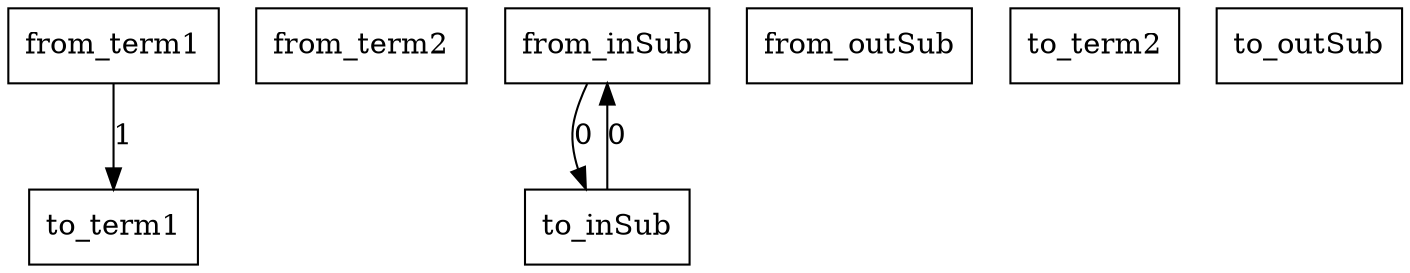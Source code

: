 digraph {
    graph [rankdir=TB
          ,bgcolor=transparent];
    node [shape=box
         ,fillcolor=white
         ,style=filled];
    0 [label=<from_term1>];
    1 [label=<from_term2>];
    2 [label=<from_inSub>];
    3 [label=<from_outSub>];
    4 [label=<to_term1>];
    5 [label=<to_term2>];
    6 [label=<to_inSub>];
    7 [label=<to_outSub>];
    0 -> 4 [label=1];
    2 -> 6 [label=0];
    6 -> 2 [label=0];
}